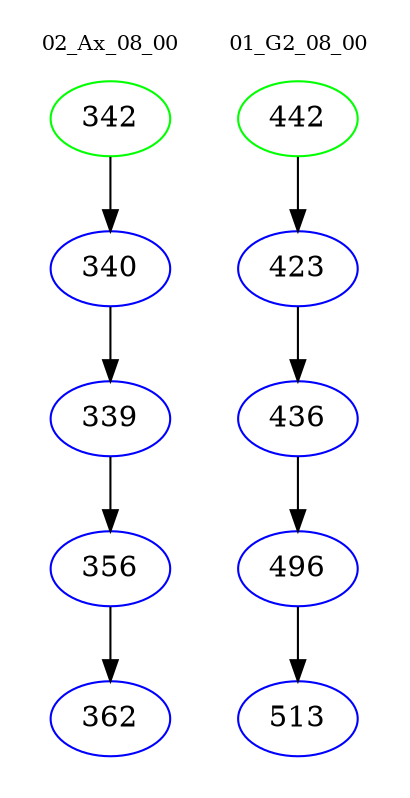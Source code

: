 digraph{
subgraph cluster_0 {
color = white
label = "02_Ax_08_00";
fontsize=10;
T0_342 [label="342", color="green"]
T0_342 -> T0_340 [color="black"]
T0_340 [label="340", color="blue"]
T0_340 -> T0_339 [color="black"]
T0_339 [label="339", color="blue"]
T0_339 -> T0_356 [color="black"]
T0_356 [label="356", color="blue"]
T0_356 -> T0_362 [color="black"]
T0_362 [label="362", color="blue"]
}
subgraph cluster_1 {
color = white
label = "01_G2_08_00";
fontsize=10;
T1_442 [label="442", color="green"]
T1_442 -> T1_423 [color="black"]
T1_423 [label="423", color="blue"]
T1_423 -> T1_436 [color="black"]
T1_436 [label="436", color="blue"]
T1_436 -> T1_496 [color="black"]
T1_496 [label="496", color="blue"]
T1_496 -> T1_513 [color="black"]
T1_513 [label="513", color="blue"]
}
}
